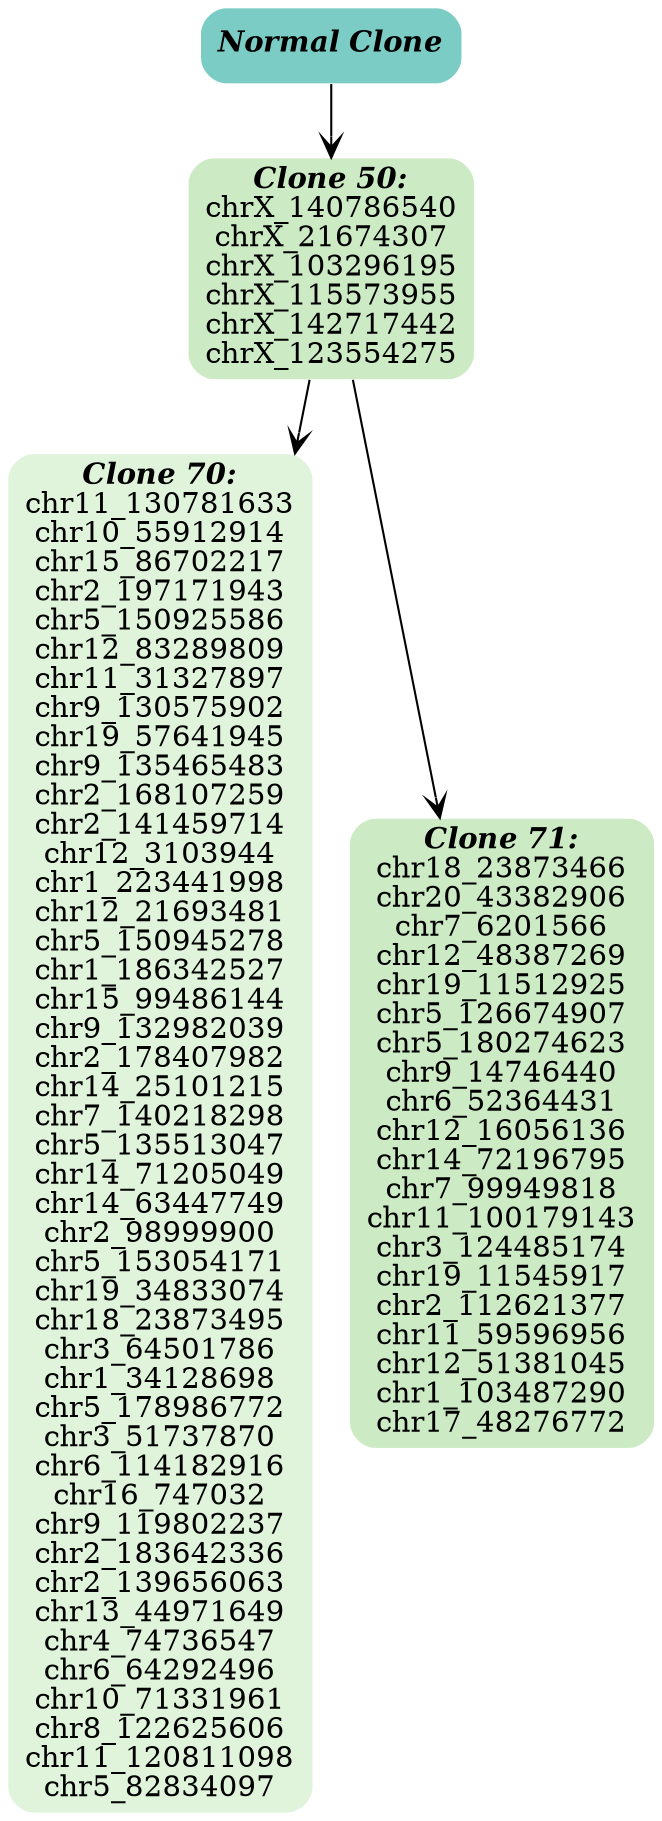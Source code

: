 digraph G {
fontname = "helvetica";
edge[arrowhead="vee"];
node[colorscheme=gnbu9]
0 [shape=box style="rounded,filled" fillcolor=5 penwidth=0 label=<<B><I>Normal Clone</I></B>>]
50 [shape=box style="rounded,filled" fillcolor=3 penwidth=0 label=<<I><B>Clone 50:</B></I><BR/>chrX_140786540<BR/>chrX_21674307<BR/>chrX_103296195<BR/>chrX_115573955<BR/>chrX_142717442<BR/>chrX_123554275>]
70 [shape=box style="rounded,filled" fillcolor=2 penwidth=0 label=<<I><B>Clone 70:</B></I><BR/>chr11_130781633<BR/>chr10_55912914<BR/>chr15_86702217<BR/>chr2_197171943<BR/>chr5_150925586<BR/>chr12_83289809<BR/>chr11_31327897<BR/>chr9_130575902<BR/>chr19_57641945<BR/>chr9_135465483<BR/>chr2_168107259<BR/>chr2_141459714<BR/>chr12_3103944<BR/>chr1_223441998<BR/>chr12_21693481<BR/>chr5_150945278<BR/>chr1_186342527<BR/>chr15_99486144<BR/>chr9_132982039<BR/>chr2_178407982<BR/>chr14_25101215<BR/>chr7_140218298<BR/>chr5_135513047<BR/>chr14_71205049<BR/>chr14_63447749<BR/>chr2_98999900<BR/>chr5_153054171<BR/>chr19_34833074<BR/>chr18_23873495<BR/>chr3_64501786<BR/>chr1_34128698<BR/>chr5_178986772<BR/>chr3_51737870<BR/>chr6_114182916<BR/>chr16_747032<BR/>chr9_119802237<BR/>chr2_183642336<BR/>chr2_139656063<BR/>chr13_44971649<BR/>chr4_74736547<BR/>chr6_64292496<BR/>chr10_71331961<BR/>chr8_122625606<BR/>chr11_120811098<BR/>chr5_82834097>]
71 [shape=box style="rounded,filled" fillcolor=3 penwidth=0 label=<<I><B>Clone 71:</B></I><BR/>chr18_23873466<BR/>chr20_43382906<BR/>chr7_6201566<BR/>chr12_48387269<BR/>chr19_11512925<BR/>chr5_126674907<BR/>chr5_180274623<BR/>chr9_14746440<BR/>chr6_52364431<BR/>chr12_16056136<BR/>chr14_72196795<BR/>chr7_99949818<BR/>chr11_100179143<BR/>chr3_124485174<BR/>chr19_11545917<BR/>chr2_112621377<BR/>chr11_59596956<BR/>chr12_51381045<BR/>chr1_103487290<BR/>chr17_48276772>]
0 -> 50
50 -> 70
50 -> 71
}
